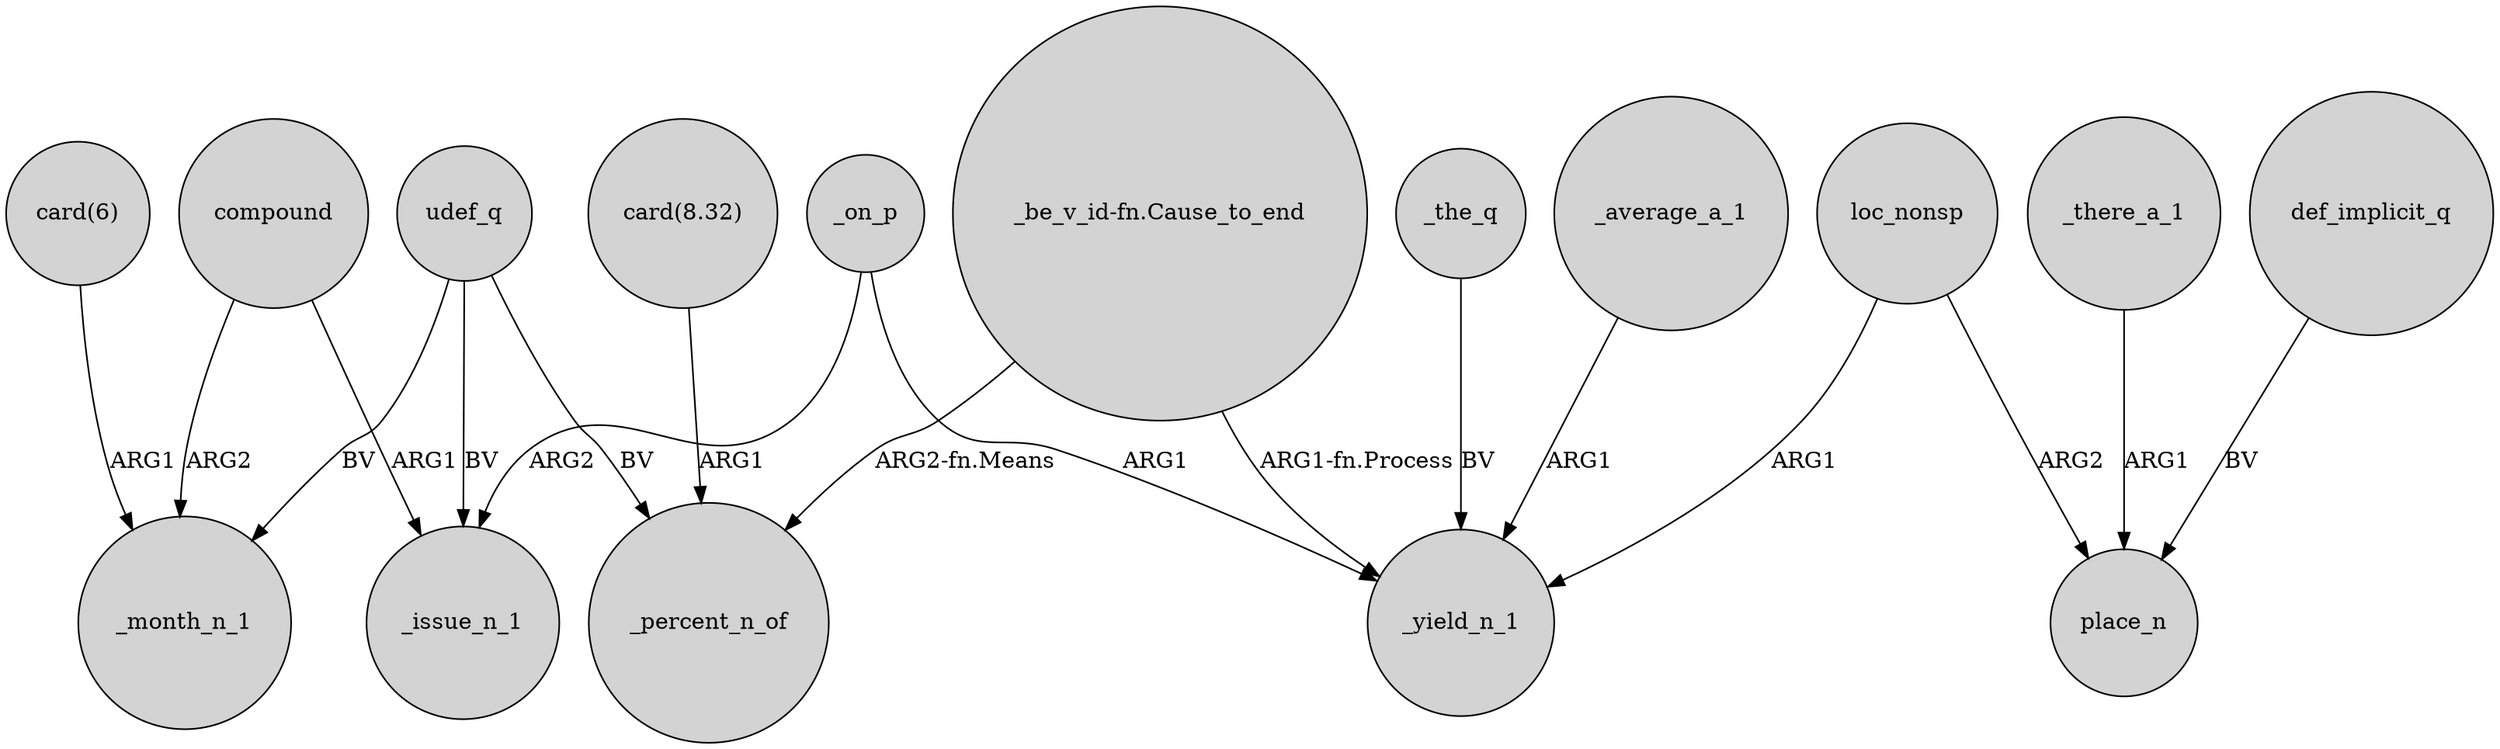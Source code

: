 digraph {
	node [shape=circle style=filled]
	udef_q -> _month_n_1 [label=BV]
	loc_nonsp -> place_n [label=ARG2]
	udef_q -> _percent_n_of [label=BV]
	udef_q -> _issue_n_1 [label=BV]
	"card(8.32)" -> _percent_n_of [label=ARG1]
	loc_nonsp -> _yield_n_1 [label=ARG1]
	"card(6)" -> _month_n_1 [label=ARG1]
	def_implicit_q -> place_n [label=BV]
	_there_a_1 -> place_n [label=ARG1]
	_on_p -> _issue_n_1 [label=ARG2]
	"_be_v_id-fn.Cause_to_end" -> _percent_n_of [label="ARG2-fn.Means"]
	_average_a_1 -> _yield_n_1 [label=ARG1]
	compound -> _month_n_1 [label=ARG2]
	"_be_v_id-fn.Cause_to_end" -> _yield_n_1 [label="ARG1-fn.Process"]
	_on_p -> _yield_n_1 [label=ARG1]
	_the_q -> _yield_n_1 [label=BV]
	compound -> _issue_n_1 [label=ARG1]
}
